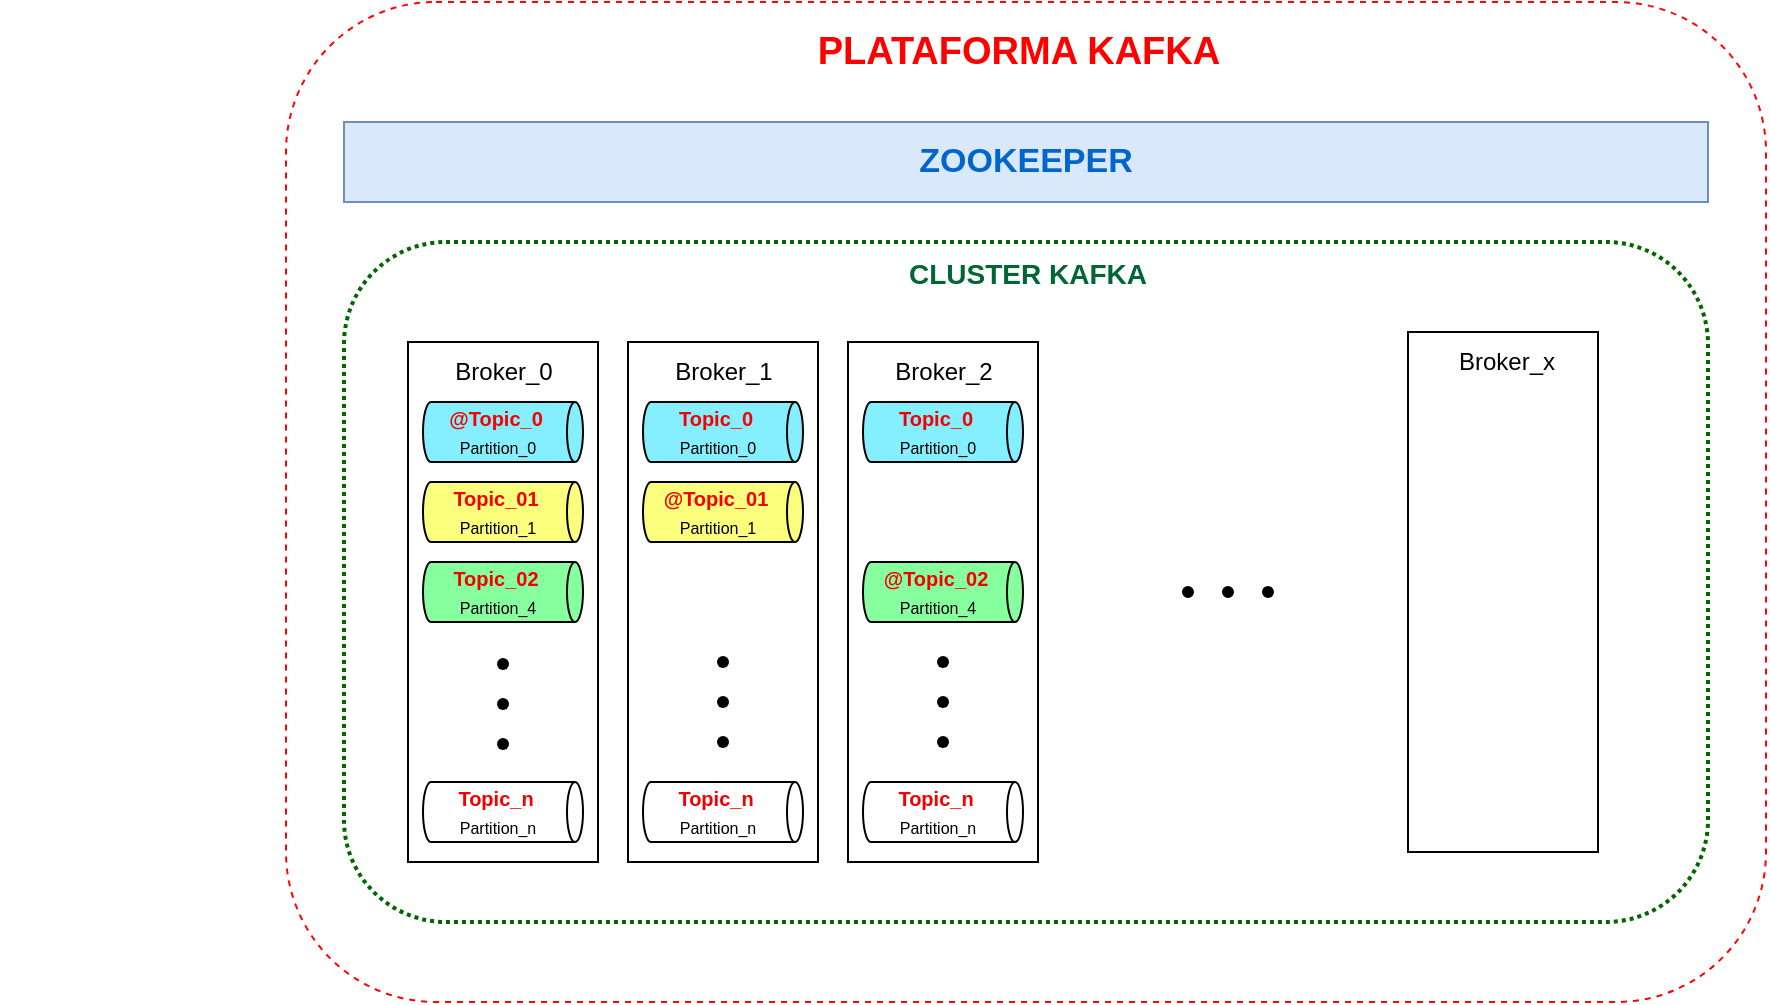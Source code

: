 <mxfile version="24.2.5" type="github">
  <diagram name="Página-1" id="1RrXKW-j6NRrJkK_RttK">
    <mxGraphModel dx="1389" dy="538" grid="0" gridSize="10" guides="1" tooltips="1" connect="1" arrows="1" fold="1" page="0" pageScale="1" pageWidth="827" pageHeight="1169" math="0" shadow="0">
      <root>
        <mxCell id="0" />
        <mxCell id="1" parent="0" />
        <mxCell id="chSGc92qNMqzSdfyWefD-2" value="" style="rounded=1;whiteSpace=wrap;html=1;dashed=1;strokeColor=#fb0404;" vertex="1" parent="1">
          <mxGeometry x="-41" y="160" width="740" height="500" as="geometry" />
        </mxCell>
        <mxCell id="chSGc92qNMqzSdfyWefD-3" value="&lt;b&gt;&lt;font style=&quot;font-size: 17px;&quot; color=&quot;#0066cc&quot;&gt;ZOOKEEPER&lt;/font&gt;&lt;/b&gt;" style="rounded=0;whiteSpace=wrap;html=1;fillColor=#dae8fc;strokeColor=#6c8ebf;" vertex="1" parent="1">
          <mxGeometry x="-12" y="220" width="682" height="40" as="geometry" />
        </mxCell>
        <mxCell id="chSGc92qNMqzSdfyWefD-4" value="" style="rounded=1;whiteSpace=wrap;html=1;strokeColor=#006600;dashed=1;strokeWidth=2;dashPattern=1 1;" vertex="1" parent="1">
          <mxGeometry x="-12" y="280" width="682" height="340" as="geometry" />
        </mxCell>
        <mxCell id="chSGc92qNMqzSdfyWefD-21" value="" style="group;fillColor=#f8cecc;strokeColor=#b85450;" vertex="1" connectable="0" parent="1">
          <mxGeometry x="20" y="330" width="95" height="260" as="geometry" />
        </mxCell>
        <mxCell id="chSGc92qNMqzSdfyWefD-5" value="" style="rounded=0;whiteSpace=wrap;html=1;" vertex="1" parent="chSGc92qNMqzSdfyWefD-21">
          <mxGeometry width="95" height="260" as="geometry" />
        </mxCell>
        <mxCell id="chSGc92qNMqzSdfyWefD-19" value="Broker_0" style="text;html=1;align=center;verticalAlign=middle;whiteSpace=wrap;rounded=0;movable=1;resizable=1;rotatable=1;deletable=1;editable=1;locked=0;connectable=1;" vertex="1" parent="chSGc92qNMqzSdfyWefD-21">
          <mxGeometry x="17.5" width="60" height="30" as="geometry" />
        </mxCell>
        <mxCell id="chSGc92qNMqzSdfyWefD-53" value="" style="group" vertex="1" connectable="0" parent="chSGc92qNMqzSdfyWefD-21">
          <mxGeometry x="7.5" y="30" width="80" height="30" as="geometry" />
        </mxCell>
        <mxCell id="chSGc92qNMqzSdfyWefD-74" value="" style="group" vertex="1" connectable="0" parent="chSGc92qNMqzSdfyWefD-53">
          <mxGeometry y="-1.776e-15" width="80" height="30" as="geometry" />
        </mxCell>
        <mxCell id="chSGc92qNMqzSdfyWefD-54" value="" style="shape=cylinder3;whiteSpace=wrap;html=1;boundedLbl=1;backgroundOutline=1;size=4;rotation=90;fillColor=#85EFFF;" vertex="1" parent="chSGc92qNMqzSdfyWefD-74">
          <mxGeometry x="25" y="-25" width="30" height="80" as="geometry" />
        </mxCell>
        <mxCell id="chSGc92qNMqzSdfyWefD-55" value="&lt;font color=&quot;#f50000&quot; style=&quot;font-size: 10px;&quot;&gt;&lt;b&gt;@Topic_0&lt;/b&gt;&lt;/font&gt;" style="text;html=1;align=center;verticalAlign=middle;whiteSpace=wrap;rounded=0;" vertex="1" parent="chSGc92qNMqzSdfyWefD-74">
          <mxGeometry x="8" y="3.0" width="55.69" height="10" as="geometry" />
        </mxCell>
        <mxCell id="chSGc92qNMqzSdfyWefD-56" value="&lt;font style=&quot;font-size: 8px;&quot;&gt;Partition_0&lt;/font&gt;" style="text;html=1;align=center;verticalAlign=middle;whiteSpace=wrap;rounded=0;" vertex="1" parent="chSGc92qNMqzSdfyWefD-74">
          <mxGeometry x="9" y="17" width="55.69" height="10" as="geometry" />
        </mxCell>
        <mxCell id="chSGc92qNMqzSdfyWefD-65" value="" style="group" vertex="1" connectable="0" parent="chSGc92qNMqzSdfyWefD-21">
          <mxGeometry x="7.5" y="70" width="80" height="30" as="geometry" />
        </mxCell>
        <mxCell id="chSGc92qNMqzSdfyWefD-70" value="" style="group" vertex="1" connectable="0" parent="chSGc92qNMqzSdfyWefD-65">
          <mxGeometry y="-1.776e-15" width="80" height="30" as="geometry" />
        </mxCell>
        <mxCell id="chSGc92qNMqzSdfyWefD-75" value="" style="group" vertex="1" connectable="0" parent="chSGc92qNMqzSdfyWefD-70">
          <mxGeometry y="-1.776e-15" width="80" height="30" as="geometry" />
        </mxCell>
        <mxCell id="chSGc92qNMqzSdfyWefD-49" value="" style="shape=cylinder3;whiteSpace=wrap;html=1;boundedLbl=1;backgroundOutline=1;size=4;rotation=90;fillColor=#FBFF7D;" vertex="1" parent="chSGc92qNMqzSdfyWefD-75">
          <mxGeometry x="25" y="-25" width="30" height="80" as="geometry" />
        </mxCell>
        <mxCell id="chSGc92qNMqzSdfyWefD-50" value="&lt;font color=&quot;#f50000&quot; style=&quot;font-size: 10px;&quot;&gt;&lt;b&gt;Topic_01&lt;/b&gt;&lt;/font&gt;" style="text;html=1;align=center;verticalAlign=middle;whiteSpace=wrap;rounded=0;" vertex="1" parent="chSGc92qNMqzSdfyWefD-75">
          <mxGeometry x="8" y="3.0" width="55.69" height="10" as="geometry" />
        </mxCell>
        <mxCell id="chSGc92qNMqzSdfyWefD-51" value="&lt;font style=&quot;font-size: 8px;&quot;&gt;Partition_1&lt;/font&gt;" style="text;html=1;align=center;verticalAlign=middle;whiteSpace=wrap;rounded=0;" vertex="1" parent="chSGc92qNMqzSdfyWefD-75">
          <mxGeometry x="9" y="17" width="55.69" height="10" as="geometry" />
        </mxCell>
        <mxCell id="chSGc92qNMqzSdfyWefD-66" value="" style="group" vertex="1" connectable="0" parent="chSGc92qNMqzSdfyWefD-21">
          <mxGeometry x="7.5" y="220" width="80" height="30" as="geometry" />
        </mxCell>
        <mxCell id="chSGc92qNMqzSdfyWefD-43" value="" style="shape=cylinder3;whiteSpace=wrap;html=1;boundedLbl=1;backgroundOutline=1;size=4;rotation=90;" vertex="1" parent="chSGc92qNMqzSdfyWefD-66">
          <mxGeometry x="25" y="-25" width="30" height="80" as="geometry" />
        </mxCell>
        <mxCell id="chSGc92qNMqzSdfyWefD-44" value="&lt;font color=&quot;#f50000&quot; style=&quot;font-size: 10px;&quot;&gt;&lt;b&gt;Topic_n&lt;/b&gt;&lt;/font&gt;" style="text;html=1;align=center;verticalAlign=middle;whiteSpace=wrap;rounded=0;" vertex="1" parent="chSGc92qNMqzSdfyWefD-66">
          <mxGeometry x="8" y="3.0" width="55.69" height="10" as="geometry" />
        </mxCell>
        <mxCell id="chSGc92qNMqzSdfyWefD-45" value="&lt;font style=&quot;font-size: 8px;&quot;&gt;Partition_n&lt;/font&gt;" style="text;html=1;align=center;verticalAlign=middle;whiteSpace=wrap;rounded=0;" vertex="1" parent="chSGc92qNMqzSdfyWefD-66">
          <mxGeometry x="9" y="17" width="55.69" height="10" as="geometry" />
        </mxCell>
        <mxCell id="chSGc92qNMqzSdfyWefD-71" value="" style="group" vertex="1" connectable="0" parent="chSGc92qNMqzSdfyWefD-21">
          <mxGeometry x="7.5" y="110" width="80" height="30" as="geometry" />
        </mxCell>
        <mxCell id="chSGc92qNMqzSdfyWefD-76" value="" style="group" vertex="1" connectable="0" parent="chSGc92qNMqzSdfyWefD-71">
          <mxGeometry y="-1.776e-15" width="80" height="30" as="geometry" />
        </mxCell>
        <mxCell id="chSGc92qNMqzSdfyWefD-62" value="" style="shape=cylinder3;whiteSpace=wrap;html=1;boundedLbl=1;backgroundOutline=1;size=4;rotation=90;fillColor=#87FF9F;" vertex="1" parent="chSGc92qNMqzSdfyWefD-76">
          <mxGeometry x="25" y="-25" width="30" height="80" as="geometry" />
        </mxCell>
        <mxCell id="chSGc92qNMqzSdfyWefD-63" value="&lt;font color=&quot;#f50000&quot; style=&quot;font-size: 10px;&quot;&gt;&lt;b&gt;Topic_02&lt;/b&gt;&lt;/font&gt;" style="text;html=1;align=center;verticalAlign=middle;whiteSpace=wrap;rounded=0;" vertex="1" parent="chSGc92qNMqzSdfyWefD-76">
          <mxGeometry x="8" y="3.0" width="55.69" height="10" as="geometry" />
        </mxCell>
        <mxCell id="chSGc92qNMqzSdfyWefD-64" value="&lt;font style=&quot;font-size: 8px;&quot;&gt;Partition_4&lt;/font&gt;" style="text;html=1;align=center;verticalAlign=middle;whiteSpace=wrap;rounded=0;" vertex="1" parent="chSGc92qNMqzSdfyWefD-76">
          <mxGeometry x="9" y="17" width="55.69" height="10" as="geometry" />
        </mxCell>
        <mxCell id="chSGc92qNMqzSdfyWefD-122" value="" style="group" vertex="1" connectable="0" parent="chSGc92qNMqzSdfyWefD-21">
          <mxGeometry x="37.5" y="151" width="20" height="60" as="geometry" />
        </mxCell>
        <mxCell id="chSGc92qNMqzSdfyWefD-67" value="" style="shape=waypoint;sketch=0;fillStyle=solid;size=6;pointerEvents=1;points=[];fillColor=none;resizable=0;rotatable=0;perimeter=centerPerimeter;snapToPoint=1;" vertex="1" parent="chSGc92qNMqzSdfyWefD-122">
          <mxGeometry width="20" height="20" as="geometry" />
        </mxCell>
        <mxCell id="chSGc92qNMqzSdfyWefD-68" value="" style="shape=waypoint;sketch=0;fillStyle=solid;size=6;pointerEvents=1;points=[];fillColor=none;resizable=0;rotatable=0;perimeter=centerPerimeter;snapToPoint=1;" vertex="1" parent="chSGc92qNMqzSdfyWefD-122">
          <mxGeometry y="20" width="20" height="20" as="geometry" />
        </mxCell>
        <mxCell id="chSGc92qNMqzSdfyWefD-69" value="" style="shape=waypoint;sketch=0;fillStyle=solid;size=6;pointerEvents=1;points=[];fillColor=none;resizable=0;rotatable=0;perimeter=centerPerimeter;snapToPoint=1;" vertex="1" parent="chSGc92qNMqzSdfyWefD-122">
          <mxGeometry y="40" width="20" height="20" as="geometry" />
        </mxCell>
        <mxCell id="chSGc92qNMqzSdfyWefD-22" value="" style="group" vertex="1" connectable="0" parent="1">
          <mxGeometry x="130" y="330" width="95" height="260" as="geometry" />
        </mxCell>
        <mxCell id="chSGc92qNMqzSdfyWefD-23" value="" style="rounded=0;whiteSpace=wrap;html=1;" vertex="1" parent="chSGc92qNMqzSdfyWefD-22">
          <mxGeometry width="95" height="260" as="geometry" />
        </mxCell>
        <mxCell id="chSGc92qNMqzSdfyWefD-24" value="Broker_1" style="text;html=1;align=center;verticalAlign=middle;whiteSpace=wrap;rounded=0;movable=1;resizable=1;rotatable=1;deletable=1;editable=1;locked=0;connectable=1;" vertex="1" parent="chSGc92qNMqzSdfyWefD-22">
          <mxGeometry x="17.5" width="60" height="30" as="geometry" />
        </mxCell>
        <mxCell id="chSGc92qNMqzSdfyWefD-87" value="" style="group" vertex="1" connectable="0" parent="chSGc92qNMqzSdfyWefD-22">
          <mxGeometry x="7.5" y="70" width="80" height="30" as="geometry" />
        </mxCell>
        <mxCell id="chSGc92qNMqzSdfyWefD-88" value="" style="group" vertex="1" connectable="0" parent="chSGc92qNMqzSdfyWefD-87">
          <mxGeometry y="-1.776e-15" width="80" height="30" as="geometry" />
        </mxCell>
        <mxCell id="chSGc92qNMqzSdfyWefD-89" value="" style="group" vertex="1" connectable="0" parent="chSGc92qNMqzSdfyWefD-88">
          <mxGeometry y="-1.776e-15" width="80" height="30" as="geometry" />
        </mxCell>
        <mxCell id="chSGc92qNMqzSdfyWefD-90" value="" style="shape=cylinder3;whiteSpace=wrap;html=1;boundedLbl=1;backgroundOutline=1;size=4;rotation=90;fillColor=#FBFF7D;" vertex="1" parent="chSGc92qNMqzSdfyWefD-89">
          <mxGeometry x="25" y="-25" width="30" height="80" as="geometry" />
        </mxCell>
        <mxCell id="chSGc92qNMqzSdfyWefD-91" value="&lt;font color=&quot;#f50000&quot; style=&quot;font-size: 10px;&quot;&gt;&lt;b&gt;@Topic_01&lt;/b&gt;&lt;/font&gt;" style="text;html=1;align=center;verticalAlign=middle;whiteSpace=wrap;rounded=0;" vertex="1" parent="chSGc92qNMqzSdfyWefD-89">
          <mxGeometry x="8" y="3.0" width="55.69" height="10" as="geometry" />
        </mxCell>
        <mxCell id="chSGc92qNMqzSdfyWefD-92" value="&lt;font style=&quot;font-size: 8px;&quot;&gt;Partition_1&lt;/font&gt;" style="text;html=1;align=center;verticalAlign=middle;whiteSpace=wrap;rounded=0;" vertex="1" parent="chSGc92qNMqzSdfyWefD-89">
          <mxGeometry x="9" y="17" width="55.69" height="10" as="geometry" />
        </mxCell>
        <mxCell id="chSGc92qNMqzSdfyWefD-114" value="" style="group" vertex="1" connectable="0" parent="chSGc92qNMqzSdfyWefD-22">
          <mxGeometry x="7.5" y="220" width="80" height="30" as="geometry" />
        </mxCell>
        <mxCell id="chSGc92qNMqzSdfyWefD-115" value="" style="shape=cylinder3;whiteSpace=wrap;html=1;boundedLbl=1;backgroundOutline=1;size=4;rotation=90;" vertex="1" parent="chSGc92qNMqzSdfyWefD-114">
          <mxGeometry x="25" y="-25" width="30" height="80" as="geometry" />
        </mxCell>
        <mxCell id="chSGc92qNMqzSdfyWefD-116" value="&lt;font color=&quot;#f50000&quot; style=&quot;font-size: 10px;&quot;&gt;&lt;b&gt;Topic_n&lt;/b&gt;&lt;/font&gt;" style="text;html=1;align=center;verticalAlign=middle;whiteSpace=wrap;rounded=0;" vertex="1" parent="chSGc92qNMqzSdfyWefD-114">
          <mxGeometry x="8" y="3.0" width="55.69" height="10" as="geometry" />
        </mxCell>
        <mxCell id="chSGc92qNMqzSdfyWefD-117" value="&lt;font style=&quot;font-size: 8px;&quot;&gt;Partition_n&lt;/font&gt;" style="text;html=1;align=center;verticalAlign=middle;whiteSpace=wrap;rounded=0;" vertex="1" parent="chSGc92qNMqzSdfyWefD-114">
          <mxGeometry x="9" y="17" width="55.69" height="10" as="geometry" />
        </mxCell>
        <mxCell id="chSGc92qNMqzSdfyWefD-123" value="" style="group" vertex="1" connectable="0" parent="chSGc92qNMqzSdfyWefD-22">
          <mxGeometry x="37.5" y="150" width="20" height="60" as="geometry" />
        </mxCell>
        <mxCell id="chSGc92qNMqzSdfyWefD-124" value="" style="shape=waypoint;sketch=0;fillStyle=solid;size=6;pointerEvents=1;points=[];fillColor=none;resizable=0;rotatable=0;perimeter=centerPerimeter;snapToPoint=1;" vertex="1" parent="chSGc92qNMqzSdfyWefD-123">
          <mxGeometry width="20" height="20" as="geometry" />
        </mxCell>
        <mxCell id="chSGc92qNMqzSdfyWefD-125" value="" style="shape=waypoint;sketch=0;fillStyle=solid;size=6;pointerEvents=1;points=[];fillColor=none;resizable=0;rotatable=0;perimeter=centerPerimeter;snapToPoint=1;" vertex="1" parent="chSGc92qNMqzSdfyWefD-123">
          <mxGeometry y="20" width="20" height="20" as="geometry" />
        </mxCell>
        <mxCell id="chSGc92qNMqzSdfyWefD-126" value="" style="shape=waypoint;sketch=0;fillStyle=solid;size=6;pointerEvents=1;points=[];fillColor=none;resizable=0;rotatable=0;perimeter=centerPerimeter;snapToPoint=1;" vertex="1" parent="chSGc92qNMqzSdfyWefD-123">
          <mxGeometry y="40" width="20" height="20" as="geometry" />
        </mxCell>
        <mxCell id="chSGc92qNMqzSdfyWefD-57" value="" style="group" vertex="1" connectable="0" parent="1">
          <mxGeometry x="137.5" y="360" width="80" height="30" as="geometry" />
        </mxCell>
        <mxCell id="chSGc92qNMqzSdfyWefD-85" value="" style="group" vertex="1" connectable="0" parent="chSGc92qNMqzSdfyWefD-57">
          <mxGeometry y="-1.776e-15" width="80" height="30" as="geometry" />
        </mxCell>
        <mxCell id="chSGc92qNMqzSdfyWefD-58" value="" style="shape=cylinder3;whiteSpace=wrap;html=1;boundedLbl=1;backgroundOutline=1;size=4;rotation=90;fillColor=#85EFFF;" vertex="1" parent="chSGc92qNMqzSdfyWefD-85">
          <mxGeometry x="25" y="-25" width="30" height="80" as="geometry" />
        </mxCell>
        <mxCell id="chSGc92qNMqzSdfyWefD-59" value="&lt;font color=&quot;#f50000&quot; style=&quot;font-size: 10px;&quot;&gt;&lt;b&gt;Topic_0&lt;/b&gt;&lt;/font&gt;" style="text;html=1;align=center;verticalAlign=middle;whiteSpace=wrap;rounded=0;" vertex="1" parent="chSGc92qNMqzSdfyWefD-85">
          <mxGeometry x="8" y="3.0" width="55.69" height="10" as="geometry" />
        </mxCell>
        <mxCell id="chSGc92qNMqzSdfyWefD-60" value="&lt;font style=&quot;font-size: 8px;&quot;&gt;Partition_0&lt;/font&gt;" style="text;html=1;align=center;verticalAlign=middle;whiteSpace=wrap;rounded=0;" vertex="1" parent="chSGc92qNMqzSdfyWefD-85">
          <mxGeometry x="9" y="17" width="55.69" height="10" as="geometry" />
        </mxCell>
        <mxCell id="chSGc92qNMqzSdfyWefD-41" value="" style="group;shadow=0;" vertex="1" connectable="0" parent="1">
          <mxGeometry x="-183.78" y="470" width="80" height="30" as="geometry" />
        </mxCell>
        <mxCell id="chSGc92qNMqzSdfyWefD-73" value="&lt;font size=&quot;1&quot; color=&quot;#006633&quot; style=&quot;&quot;&gt;&lt;b style=&quot;font-size: 14px;&quot;&gt;CLUSTER KAFKA&lt;/b&gt;&lt;/font&gt;" style="text;html=1;align=center;verticalAlign=middle;whiteSpace=wrap;rounded=0;" vertex="1" parent="1">
          <mxGeometry x="245" y="281" width="170" height="30" as="geometry" />
        </mxCell>
        <mxCell id="chSGc92qNMqzSdfyWefD-93" value="" style="group" vertex="1" connectable="0" parent="1">
          <mxGeometry x="240" y="330" width="95" height="260" as="geometry" />
        </mxCell>
        <mxCell id="chSGc92qNMqzSdfyWefD-94" value="" style="rounded=0;whiteSpace=wrap;html=1;" vertex="1" parent="chSGc92qNMqzSdfyWefD-93">
          <mxGeometry width="95" height="260" as="geometry" />
        </mxCell>
        <mxCell id="chSGc92qNMqzSdfyWefD-95" value="Broker_2" style="text;html=1;align=center;verticalAlign=middle;whiteSpace=wrap;rounded=0;movable=1;resizable=1;rotatable=1;deletable=1;editable=1;locked=0;connectable=1;" vertex="1" parent="chSGc92qNMqzSdfyWefD-93">
          <mxGeometry x="17.5" width="60" height="30" as="geometry" />
        </mxCell>
        <mxCell id="chSGc92qNMqzSdfyWefD-108" value="" style="group" vertex="1" connectable="0" parent="chSGc92qNMqzSdfyWefD-93">
          <mxGeometry x="7.5" y="110" width="80" height="30" as="geometry" />
        </mxCell>
        <mxCell id="chSGc92qNMqzSdfyWefD-109" value="" style="group" vertex="1" connectable="0" parent="chSGc92qNMqzSdfyWefD-108">
          <mxGeometry y="-1.776e-15" width="80" height="30" as="geometry" />
        </mxCell>
        <mxCell id="chSGc92qNMqzSdfyWefD-110" value="" style="shape=cylinder3;whiteSpace=wrap;html=1;boundedLbl=1;backgroundOutline=1;size=4;rotation=90;fillColor=#87FF9F;" vertex="1" parent="chSGc92qNMqzSdfyWefD-109">
          <mxGeometry x="25" y="-25" width="30" height="80" as="geometry" />
        </mxCell>
        <mxCell id="chSGc92qNMqzSdfyWefD-111" value="&lt;font color=&quot;#f50000&quot; style=&quot;font-size: 10px;&quot;&gt;&lt;b&gt;@Topic_02&lt;/b&gt;&lt;/font&gt;" style="text;html=1;align=center;verticalAlign=middle;whiteSpace=wrap;rounded=0;" vertex="1" parent="chSGc92qNMqzSdfyWefD-109">
          <mxGeometry x="8" y="3.0" width="55.69" height="10" as="geometry" />
        </mxCell>
        <mxCell id="chSGc92qNMqzSdfyWefD-112" value="&lt;font style=&quot;font-size: 8px;&quot;&gt;Partition_4&lt;/font&gt;" style="text;html=1;align=center;verticalAlign=middle;whiteSpace=wrap;rounded=0;" vertex="1" parent="chSGc92qNMqzSdfyWefD-109">
          <mxGeometry x="9" y="17" width="55.69" height="10" as="geometry" />
        </mxCell>
        <mxCell id="chSGc92qNMqzSdfyWefD-118" value="" style="group" vertex="1" connectable="0" parent="chSGc92qNMqzSdfyWefD-93">
          <mxGeometry x="7.5" y="220" width="80" height="30" as="geometry" />
        </mxCell>
        <mxCell id="chSGc92qNMqzSdfyWefD-119" value="" style="shape=cylinder3;whiteSpace=wrap;html=1;boundedLbl=1;backgroundOutline=1;size=4;rotation=90;" vertex="1" parent="chSGc92qNMqzSdfyWefD-118">
          <mxGeometry x="25" y="-25" width="30" height="80" as="geometry" />
        </mxCell>
        <mxCell id="chSGc92qNMqzSdfyWefD-120" value="&lt;font color=&quot;#f50000&quot; style=&quot;font-size: 10px;&quot;&gt;&lt;b&gt;Topic_n&lt;/b&gt;&lt;/font&gt;" style="text;html=1;align=center;verticalAlign=middle;whiteSpace=wrap;rounded=0;" vertex="1" parent="chSGc92qNMqzSdfyWefD-118">
          <mxGeometry x="8" y="3.0" width="55.69" height="10" as="geometry" />
        </mxCell>
        <mxCell id="chSGc92qNMqzSdfyWefD-121" value="&lt;font style=&quot;font-size: 8px;&quot;&gt;Partition_n&lt;/font&gt;" style="text;html=1;align=center;verticalAlign=middle;whiteSpace=wrap;rounded=0;" vertex="1" parent="chSGc92qNMqzSdfyWefD-118">
          <mxGeometry x="9" y="17" width="55.69" height="10" as="geometry" />
        </mxCell>
        <mxCell id="chSGc92qNMqzSdfyWefD-127" value="" style="group" vertex="1" connectable="0" parent="chSGc92qNMqzSdfyWefD-93">
          <mxGeometry x="37.5" y="150" width="20" height="60" as="geometry" />
        </mxCell>
        <mxCell id="chSGc92qNMqzSdfyWefD-128" value="" style="shape=waypoint;sketch=0;fillStyle=solid;size=6;pointerEvents=1;points=[];fillColor=none;resizable=0;rotatable=0;perimeter=centerPerimeter;snapToPoint=1;" vertex="1" parent="chSGc92qNMqzSdfyWefD-127">
          <mxGeometry width="20" height="20" as="geometry" />
        </mxCell>
        <mxCell id="chSGc92qNMqzSdfyWefD-129" value="" style="shape=waypoint;sketch=0;fillStyle=solid;size=6;pointerEvents=1;points=[];fillColor=none;resizable=0;rotatable=0;perimeter=centerPerimeter;snapToPoint=1;" vertex="1" parent="chSGc92qNMqzSdfyWefD-127">
          <mxGeometry y="20" width="20" height="20" as="geometry" />
        </mxCell>
        <mxCell id="chSGc92qNMqzSdfyWefD-130" value="" style="shape=waypoint;sketch=0;fillStyle=solid;size=6;pointerEvents=1;points=[];fillColor=none;resizable=0;rotatable=0;perimeter=centerPerimeter;snapToPoint=1;" vertex="1" parent="chSGc92qNMqzSdfyWefD-127">
          <mxGeometry y="40" width="20" height="20" as="geometry" />
        </mxCell>
        <mxCell id="chSGc92qNMqzSdfyWefD-102" value="" style="group" vertex="1" connectable="0" parent="1">
          <mxGeometry x="247.5" y="360" width="80" height="30" as="geometry" />
        </mxCell>
        <mxCell id="chSGc92qNMqzSdfyWefD-103" value="" style="group" vertex="1" connectable="0" parent="chSGc92qNMqzSdfyWefD-102">
          <mxGeometry y="-1.776e-15" width="80" height="30" as="geometry" />
        </mxCell>
        <mxCell id="chSGc92qNMqzSdfyWefD-104" value="" style="shape=cylinder3;whiteSpace=wrap;html=1;boundedLbl=1;backgroundOutline=1;size=4;rotation=90;fillColor=#85EFFF;" vertex="1" parent="chSGc92qNMqzSdfyWefD-103">
          <mxGeometry x="25" y="-25" width="30" height="80" as="geometry" />
        </mxCell>
        <mxCell id="chSGc92qNMqzSdfyWefD-105" value="&lt;font color=&quot;#f50000&quot; style=&quot;font-size: 10px;&quot;&gt;&lt;b&gt;Topic_0&lt;/b&gt;&lt;/font&gt;" style="text;html=1;align=center;verticalAlign=middle;whiteSpace=wrap;rounded=0;" vertex="1" parent="chSGc92qNMqzSdfyWefD-103">
          <mxGeometry x="8" y="3.0" width="55.69" height="10" as="geometry" />
        </mxCell>
        <mxCell id="chSGc92qNMqzSdfyWefD-106" value="&lt;font style=&quot;font-size: 8px;&quot;&gt;Partition_0&lt;/font&gt;" style="text;html=1;align=center;verticalAlign=middle;whiteSpace=wrap;rounded=0;" vertex="1" parent="chSGc92qNMqzSdfyWefD-103">
          <mxGeometry x="9" y="17" width="55.69" height="10" as="geometry" />
        </mxCell>
        <mxCell id="chSGc92qNMqzSdfyWefD-131" value="" style="group;rotation=89;" vertex="1" connectable="0" parent="1">
          <mxGeometry x="420" y="425" width="20" height="60" as="geometry" />
        </mxCell>
        <mxCell id="chSGc92qNMqzSdfyWefD-132" value="" style="shape=waypoint;sketch=0;fillStyle=solid;size=6;pointerEvents=1;points=[];fillColor=none;resizable=0;rotatable=0;perimeter=centerPerimeter;snapToPoint=1;rotation=89;" vertex="1" parent="chSGc92qNMqzSdfyWefD-131">
          <mxGeometry x="20" y="20" width="20" height="20" as="geometry" />
        </mxCell>
        <mxCell id="chSGc92qNMqzSdfyWefD-133" value="" style="shape=waypoint;sketch=0;fillStyle=solid;size=6;pointerEvents=1;points=[];fillColor=none;resizable=0;rotatable=0;perimeter=centerPerimeter;snapToPoint=1;rotation=89;" vertex="1" parent="chSGc92qNMqzSdfyWefD-131">
          <mxGeometry y="20" width="20" height="20" as="geometry" />
        </mxCell>
        <mxCell id="chSGc92qNMqzSdfyWefD-134" value="" style="shape=waypoint;sketch=0;fillStyle=solid;size=6;pointerEvents=1;points=[];fillColor=none;resizable=0;rotatable=0;perimeter=centerPerimeter;snapToPoint=1;rotation=89;" vertex="1" parent="chSGc92qNMqzSdfyWefD-131">
          <mxGeometry x="-20" y="20" width="20" height="20" as="geometry" />
        </mxCell>
        <mxCell id="chSGc92qNMqzSdfyWefD-139" value="" style="group" vertex="1" connectable="0" parent="1">
          <mxGeometry x="520" y="325" width="95" height="260" as="geometry" />
        </mxCell>
        <mxCell id="chSGc92qNMqzSdfyWefD-140" value="" style="rounded=0;whiteSpace=wrap;html=1;" vertex="1" parent="chSGc92qNMqzSdfyWefD-139">
          <mxGeometry width="95" height="260" as="geometry" />
        </mxCell>
        <mxCell id="chSGc92qNMqzSdfyWefD-141" value="Broker_x" style="text;html=1;align=center;verticalAlign=middle;whiteSpace=wrap;rounded=0;movable=1;resizable=1;rotatable=1;deletable=1;editable=1;locked=0;connectable=1;" vertex="1" parent="chSGc92qNMqzSdfyWefD-139">
          <mxGeometry x="17.5" width="62.5" height="30" as="geometry" />
        </mxCell>
        <mxCell id="chSGc92qNMqzSdfyWefD-155" value="&lt;font style=&quot;font-size: 19px;&quot;&gt;&lt;span style=&quot;font-size: 19px;&quot;&gt;PLATAFORMA KAFKA&lt;/span&gt;&lt;/font&gt;" style="text;html=1;align=center;verticalAlign=middle;whiteSpace=wrap;rounded=0;fontColor=#FF0000;fontSize=19;fontStyle=1" vertex="1" parent="1">
          <mxGeometry x="172.5" y="170" width="305" height="30" as="geometry" />
        </mxCell>
      </root>
    </mxGraphModel>
  </diagram>
</mxfile>
